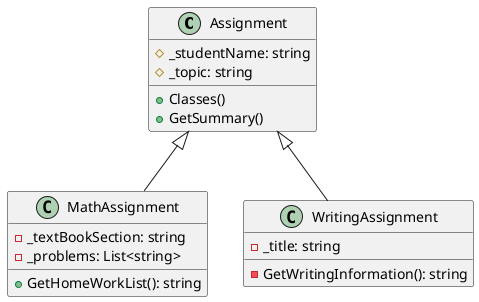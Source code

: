 @startuml Classes
' So, first I need to define the parent class:
Assignment : #_studentName: string
Assignment : #_topic: string

Assignment : +Classes()

Assignment : +GetSummary()

Assignment <|-- MathAssignment
MathAssignment : -_textBookSection: string
MathAssignment : -_problems: List<string>
MathAssignment : +GetHomeWorkList(): string

Assignment <|-- WritingAssignment
WritingAssignment : -_title: string
WritingAssignment : -GetWritingInformation(): string
